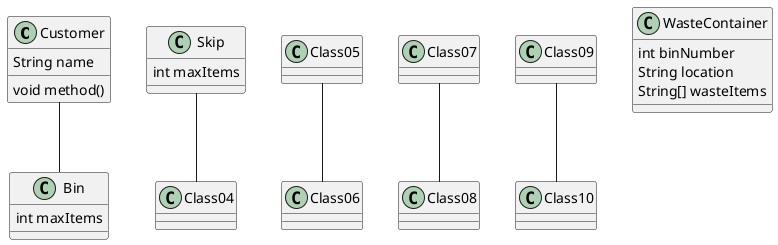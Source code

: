 @startuml
Customer -- Bin
Skip -- Class04
Class05 -- Class06
Class07 -- Class08
Class09 -- Class10

class Customer
{
    String name
    void method()
}

class WasteContainer
{
    int binNumber
    String location
    String[] wasteItems
}

class Skip
{
    int maxItems
}

class Bin
{
    int maxItems
}
@enduml